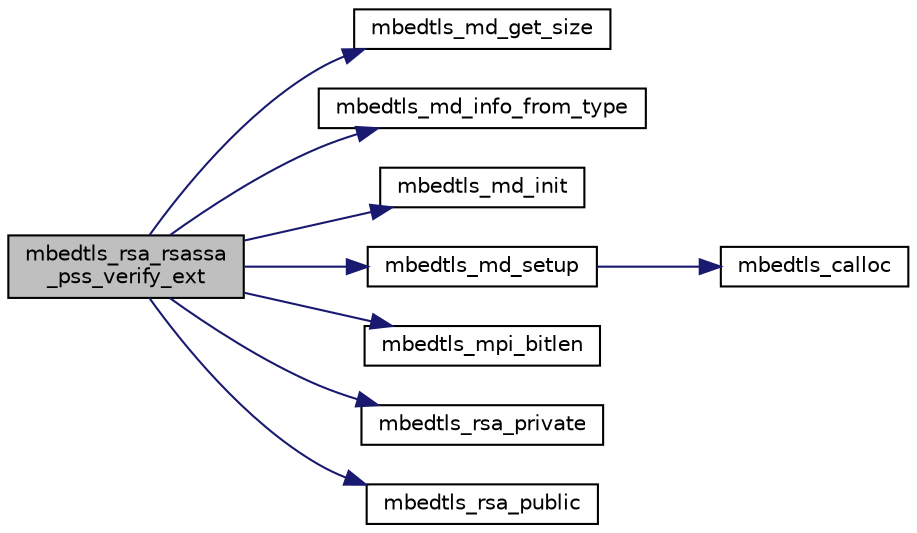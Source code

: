digraph "mbedtls_rsa_rsassa_pss_verify_ext"
{
 // LATEX_PDF_SIZE
  edge [fontname="Helvetica",fontsize="10",labelfontname="Helvetica",labelfontsize="10"];
  node [fontname="Helvetica",fontsize="10",shape=record];
  rankdir="LR";
  Node1 [label="mbedtls_rsa_rsassa\l_pss_verify_ext",height=0.2,width=0.4,color="black", fillcolor="grey75", style="filled", fontcolor="black",tooltip="This function performs a PKCS#1 v2.1 PSS verification operation (RSASSA-PSS-VERIFY)."];
  Node1 -> Node2 [color="midnightblue",fontsize="10",style="solid",fontname="Helvetica"];
  Node2 [label="mbedtls_md_get_size",height=0.2,width=0.4,color="black", fillcolor="white", style="filled",URL="$d1/d7e/md_8c.html#ae20f4ddcf2bbf2e59cafc6fab8c993d6",tooltip="This function extracts the message-digest size from the message-digest information structure."];
  Node1 -> Node3 [color="midnightblue",fontsize="10",style="solid",fontname="Helvetica"];
  Node3 [label="mbedtls_md_info_from_type",height=0.2,width=0.4,color="black", fillcolor="white", style="filled",URL="$d1/d7e/md_8c.html#aca53b51e0c8eb0e07c7eb4a3e6acfa0d",tooltip="This function returns the message-digest information associated with the given digest type."];
  Node1 -> Node4 [color="midnightblue",fontsize="10",style="solid",fontname="Helvetica"];
  Node4 [label="mbedtls_md_init",height=0.2,width=0.4,color="black", fillcolor="white", style="filled",URL="$d1/d7e/md_8c.html#ad8b02927ca10552e3cbf293fa8c10e24",tooltip="This function initializes a message-digest context without binding it to a particular message-digest ..."];
  Node1 -> Node5 [color="midnightblue",fontsize="10",style="solid",fontname="Helvetica"];
  Node5 [label="mbedtls_md_setup",height=0.2,width=0.4,color="black", fillcolor="white", style="filled",URL="$d1/d7e/md_8c.html#a1b858111212997b90bd7d2c71010a7ec",tooltip="This function selects the message digest algorithm to use, and allocates internal structures."];
  Node5 -> Node6 [color="midnightblue",fontsize="10",style="solid",fontname="Helvetica"];
  Node6 [label="mbedtls_calloc",height=0.2,width=0.4,color="black", fillcolor="white", style="filled",URL="$dc/d3f/platform_8c.html#a065dcb25fe2c4492a910bec761400ebe",tooltip=" "];
  Node1 -> Node7 [color="midnightblue",fontsize="10",style="solid",fontname="Helvetica"];
  Node7 [label="mbedtls_mpi_bitlen",height=0.2,width=0.4,color="black", fillcolor="white", style="filled",URL="$d1/dcc/bignum_8c.html#a681ab2710d044c0cb091b6497c6ed395",tooltip="Return the number of bits up to and including the most significant bit of value 1."];
  Node1 -> Node8 [color="midnightblue",fontsize="10",style="solid",fontname="Helvetica"];
  Node8 [label="mbedtls_rsa_private",height=0.2,width=0.4,color="black", fillcolor="white", style="filled",URL="$d1/d81/rsa_8c.html#a3e016741ddaa354916ade4d48e9a0965",tooltip="This function performs an RSA private key operation."];
  Node1 -> Node9 [color="midnightblue",fontsize="10",style="solid",fontname="Helvetica"];
  Node9 [label="mbedtls_rsa_public",height=0.2,width=0.4,color="black", fillcolor="white", style="filled",URL="$d1/d81/rsa_8c.html#a9db0f76aff9a6ce179b6fbe329bf5569",tooltip="This function performs an RSA public key operation."];
}

